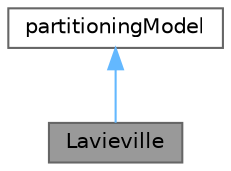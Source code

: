 digraph "Lavieville"
{
 // LATEX_PDF_SIZE
  bgcolor="transparent";
  edge [fontname=Helvetica,fontsize=10,labelfontname=Helvetica,labelfontsize=10];
  node [fontname=Helvetica,fontsize=10,shape=box,height=0.2,width=0.4];
  Node1 [id="Node000001",label="Lavieville",height=0.2,width=0.4,color="gray40", fillcolor="grey60", style="filled", fontcolor="black",tooltip="A model for wall heat flux partitioning based on Lavieville et al. (2006) for boiling flows."];
  Node2 -> Node1 [id="edge1_Node000001_Node000002",dir="back",color="steelblue1",style="solid",tooltip=" "];
  Node2 [id="Node000002",label="partitioningModel",height=0.2,width=0.4,color="gray40", fillcolor="white", style="filled",URL="$classFoam_1_1wallBoilingModels_1_1partitioningModel.html",tooltip="Base class for wall heat flux partitioning models."];
}
